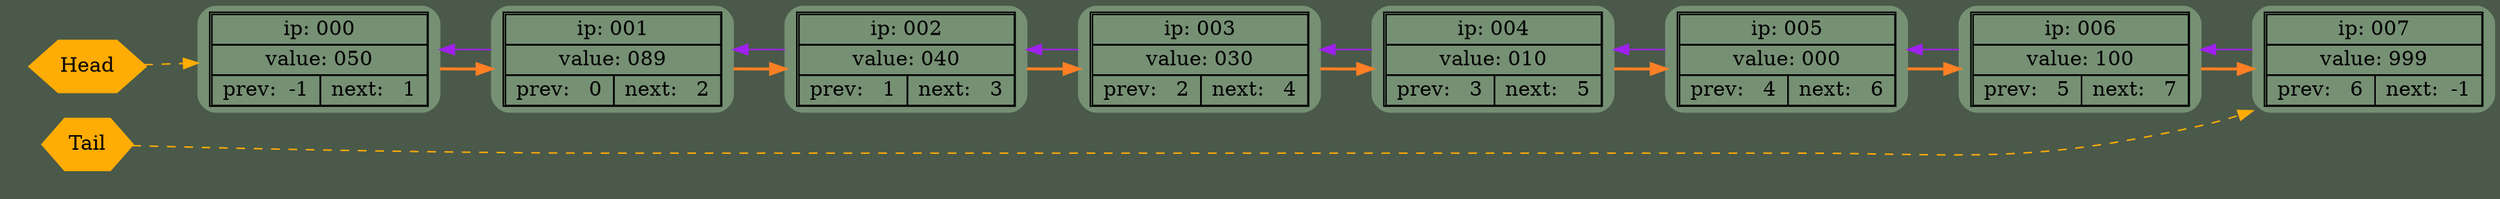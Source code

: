 digraph G {
	rankdir = LR;
	bgcolor="#4A5949"
	node000 [shape=Mrecord; style=filled; color="#769074"; label = <
		         <table BORDER="1" CELLBORDER="1" CELLSPACING="0" CELLPADDING="2" BGCOLOR="#769074" COLOR="black">
			           <tr><td align='center' colspan='2'> ip: 000 </td></tr>
			           <tr><td PORT='prev' align='center' colspan='2'> value: 050 </td></tr>
			           <tr><td PORT='prev' align='center'> prev:  -1 </td>
			               <td PORT='next' align='center'> next:   1 </td></tr>
		         </table> >];
	node001 [shape=Mrecord; style=filled; color="#769074"; label = <
		         <table BORDER="1" CELLBORDER="1" CELLSPACING="0" CELLPADDING="2" BGCOLOR="#769074" COLOR="black">
			           <tr><td align='center' colspan='2'> ip: 001 </td></tr>
			           <tr><td PORT='prev' align='center' colspan='2'> value: 089 </td></tr>
			           <tr><td PORT='prev' align='center'> prev:   0 </td>
			               <td PORT='next' align='center'> next:   2 </td></tr>
		         </table> >];
	node002 [shape=Mrecord; style=filled; color="#769074"; label = <
		         <table BORDER="1" CELLBORDER="1" CELLSPACING="0" CELLPADDING="2" BGCOLOR="#769074" COLOR="black">
			           <tr><td align='center' colspan='2'> ip: 002 </td></tr>
			           <tr><td PORT='prev' align='center' colspan='2'> value: 040 </td></tr>
			           <tr><td PORT='prev' align='center'> prev:   1 </td>
			               <td PORT='next' align='center'> next:   3 </td></tr>
		         </table> >];
	node003 [shape=Mrecord; style=filled; color="#769074"; label = <
		         <table BORDER="1" CELLBORDER="1" CELLSPACING="0" CELLPADDING="2" BGCOLOR="#769074" COLOR="black">
			           <tr><td align='center' colspan='2'> ip: 003 </td></tr>
			           <tr><td PORT='prev' align='center' colspan='2'> value: 030 </td></tr>
			           <tr><td PORT='prev' align='center'> prev:   2 </td>
			               <td PORT='next' align='center'> next:   4 </td></tr>
		         </table> >];
	node004 [shape=Mrecord; style=filled; color="#769074"; label = <
		         <table BORDER="1" CELLBORDER="1" CELLSPACING="0" CELLPADDING="2" BGCOLOR="#769074" COLOR="black">
			           <tr><td align='center' colspan='2'> ip: 004 </td></tr>
			           <tr><td PORT='prev' align='center' colspan='2'> value: 010 </td></tr>
			           <tr><td PORT='prev' align='center'> prev:   3 </td>
			               <td PORT='next' align='center'> next:   5 </td></tr>
		         </table> >];
	node005 [shape=Mrecord; style=filled; color="#769074"; label = <
		         <table BORDER="1" CELLBORDER="1" CELLSPACING="0" CELLPADDING="2" BGCOLOR="#769074" COLOR="black">
			           <tr><td align='center' colspan='2'> ip: 005 </td></tr>
			           <tr><td PORT='prev' align='center' colspan='2'> value: 000 </td></tr>
			           <tr><td PORT='prev' align='center'> prev:   4 </td>
			               <td PORT='next' align='center'> next:   6 </td></tr>
		         </table> >];
	node006 [shape=Mrecord; style=filled; color="#769074"; label = <
		         <table BORDER="1" CELLBORDER="1" CELLSPACING="0" CELLPADDING="2" BGCOLOR="#769074" COLOR="black">
			           <tr><td align='center' colspan='2'> ip: 006 </td></tr>
			           <tr><td PORT='prev' align='center' colspan='2'> value: 100 </td></tr>
			           <tr><td PORT='prev' align='center'> prev:   5 </td>
			               <td PORT='next' align='center'> next:   7 </td></tr>
		         </table> >];
	node007 [shape=Mrecord; style=filled; color="#769074"; label = <
		         <table BORDER="1" CELLBORDER="1" CELLSPACING="0" CELLPADDING="2" BGCOLOR="#769074" COLOR="black">
			           <tr><td align='center' colspan='2'> ip: 007 </td></tr>
			           <tr><td PORT='prev' align='center' colspan='2'> value: 999 </td></tr>
			           <tr><td PORT='prev' align='center'> prev:   6 </td>
			               <td PORT='next' align='center'> next:  -1 </td></tr>
		         </table> >];


	node000 -> node001 [style=bold; weight=1000; color=chocolate1; ];
	node001 -> node002 [style=bold; weight=1000; color=chocolate1; ];
	node002 -> node003 [style=bold; weight=1000; color=chocolate1; ];
	node003 -> node004 [style=bold; weight=1000; color=chocolate1; ];
	node004 -> node005 [style=bold; weight=1000; color=chocolate1; ];
	node005 -> node006 [style=bold; weight=1000; color=chocolate1; ];
	node006 -> node007 [style=bold; weight=1000; color=chocolate1; ];
	node007 -> node006 [weight=0; color=purple; constraint=false; ];
	node006 -> node005 [weight=0; color=purple; constraint=false; ];
	node005 -> node004 [weight=0; color=purple; constraint=false; ];
	node004 -> node003 [weight=0; color=purple; constraint=false; ];
	node003 -> node002 [weight=0; color=purple; constraint=false; ];
	node002 -> node001 [weight=0; color=purple; constraint=false; ];
	node001 -> node000 [weight=0; color=purple; constraint=false; ];

	subgraph cluster_head_tail {
		color=transparent;
		label = "";
	head [shape=hexagon; style=filled; color="#ffac05"; label="Head"];
	tail [shape=hexagon; style=filled; color="#ffac05"; label="Tail"];
	}
	head -> node000 [style=dashed; color="#ffac05"];
	tail -> node007 [style=dashed; color="#ffac05"];

}

